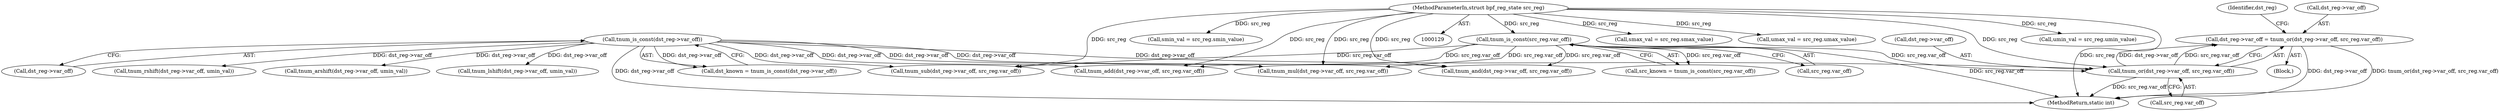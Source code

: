 digraph "0_linux_b799207e1e1816b09e7a5920fbb2d5fcf6edd681@pointer" {
"1000616" [label="(Call,dst_reg->var_off = tnum_or(dst_reg->var_off, src_reg.var_off))"];
"1000620" [label="(Call,tnum_or(dst_reg->var_off, src_reg.var_off))"];
"1000205" [label="(Call,tnum_is_const(dst_reg->var_off))"];
"1000199" [label="(Call,tnum_is_const(src_reg.var_off))"];
"1000133" [label="(MethodParameterIn,struct bpf_reg_state src_reg)"];
"1000205" [label="(Call,tnum_is_const(dst_reg->var_off))"];
"1000616" [label="(Call,dst_reg->var_off = tnum_or(dst_reg->var_off, src_reg.var_off))"];
"1000254" [label="(Block,)"];
"1000624" [label="(Call,src_reg.var_off)"];
"1000182" [label="(Call,smax_val = src_reg.smax_value)"];
"1000203" [label="(Call,dst_known = tnum_is_const(dst_reg->var_off))"];
"1000617" [label="(Call,dst_reg->var_off)"];
"1000206" [label="(Call,dst_reg->var_off)"];
"1000192" [label="(Call,umax_val = src_reg.umax_value)"];
"1000187" [label="(Call,umin_val = src_reg.umin_value)"];
"1000411" [label="(Call,tnum_sub(dst_reg->var_off, src_reg.var_off))"];
"1000200" [label="(Call,src_reg.var_off)"];
"1000620" [label="(Call,tnum_or(dst_reg->var_off, src_reg.var_off))"];
"1000334" [label="(Call,tnum_add(dst_reg->var_off, src_reg.var_off))"];
"1000177" [label="(Call,smin_val = src_reg.smin_value)"];
"1000776" [label="(Call,tnum_rshift(dst_reg->var_off, umin_val))"];
"1000629" [label="(Identifier,dst_reg)"];
"1000864" [label="(MethodReturn,static int)"];
"1000424" [label="(Call,tnum_mul(dst_reg->var_off, src_reg.var_off))"];
"1000199" [label="(Call,tnum_is_const(src_reg.var_off))"];
"1000621" [label="(Call,dst_reg->var_off)"];
"1000197" [label="(Call,src_known = tnum_is_const(src_reg.var_off))"];
"1000821" [label="(Call,tnum_arshift(dst_reg->var_off, umin_val))"];
"1000133" [label="(MethodParameterIn,struct bpf_reg_state src_reg)"];
"1000741" [label="(Call,tnum_lshift(dst_reg->var_off, umin_val))"];
"1000531" [label="(Call,tnum_and(dst_reg->var_off, src_reg.var_off))"];
"1000616" -> "1000254"  [label="AST: "];
"1000616" -> "1000620"  [label="CFG: "];
"1000617" -> "1000616"  [label="AST: "];
"1000620" -> "1000616"  [label="AST: "];
"1000629" -> "1000616"  [label="CFG: "];
"1000616" -> "1000864"  [label="DDG: dst_reg->var_off"];
"1000616" -> "1000864"  [label="DDG: tnum_or(dst_reg->var_off, src_reg.var_off)"];
"1000620" -> "1000616"  [label="DDG: dst_reg->var_off"];
"1000620" -> "1000616"  [label="DDG: src_reg.var_off"];
"1000620" -> "1000624"  [label="CFG: "];
"1000621" -> "1000620"  [label="AST: "];
"1000624" -> "1000620"  [label="AST: "];
"1000620" -> "1000864"  [label="DDG: src_reg.var_off"];
"1000205" -> "1000620"  [label="DDG: dst_reg->var_off"];
"1000199" -> "1000620"  [label="DDG: src_reg.var_off"];
"1000133" -> "1000620"  [label="DDG: src_reg"];
"1000205" -> "1000203"  [label="AST: "];
"1000205" -> "1000206"  [label="CFG: "];
"1000206" -> "1000205"  [label="AST: "];
"1000203" -> "1000205"  [label="CFG: "];
"1000205" -> "1000864"  [label="DDG: dst_reg->var_off"];
"1000205" -> "1000203"  [label="DDG: dst_reg->var_off"];
"1000205" -> "1000334"  [label="DDG: dst_reg->var_off"];
"1000205" -> "1000411"  [label="DDG: dst_reg->var_off"];
"1000205" -> "1000424"  [label="DDG: dst_reg->var_off"];
"1000205" -> "1000531"  [label="DDG: dst_reg->var_off"];
"1000205" -> "1000741"  [label="DDG: dst_reg->var_off"];
"1000205" -> "1000776"  [label="DDG: dst_reg->var_off"];
"1000205" -> "1000821"  [label="DDG: dst_reg->var_off"];
"1000199" -> "1000197"  [label="AST: "];
"1000199" -> "1000200"  [label="CFG: "];
"1000200" -> "1000199"  [label="AST: "];
"1000197" -> "1000199"  [label="CFG: "];
"1000199" -> "1000864"  [label="DDG: src_reg.var_off"];
"1000199" -> "1000197"  [label="DDG: src_reg.var_off"];
"1000133" -> "1000199"  [label="DDG: src_reg"];
"1000199" -> "1000334"  [label="DDG: src_reg.var_off"];
"1000199" -> "1000411"  [label="DDG: src_reg.var_off"];
"1000199" -> "1000424"  [label="DDG: src_reg.var_off"];
"1000199" -> "1000531"  [label="DDG: src_reg.var_off"];
"1000133" -> "1000129"  [label="AST: "];
"1000133" -> "1000864"  [label="DDG: src_reg"];
"1000133" -> "1000177"  [label="DDG: src_reg"];
"1000133" -> "1000182"  [label="DDG: src_reg"];
"1000133" -> "1000187"  [label="DDG: src_reg"];
"1000133" -> "1000192"  [label="DDG: src_reg"];
"1000133" -> "1000334"  [label="DDG: src_reg"];
"1000133" -> "1000411"  [label="DDG: src_reg"];
"1000133" -> "1000424"  [label="DDG: src_reg"];
"1000133" -> "1000531"  [label="DDG: src_reg"];
}

